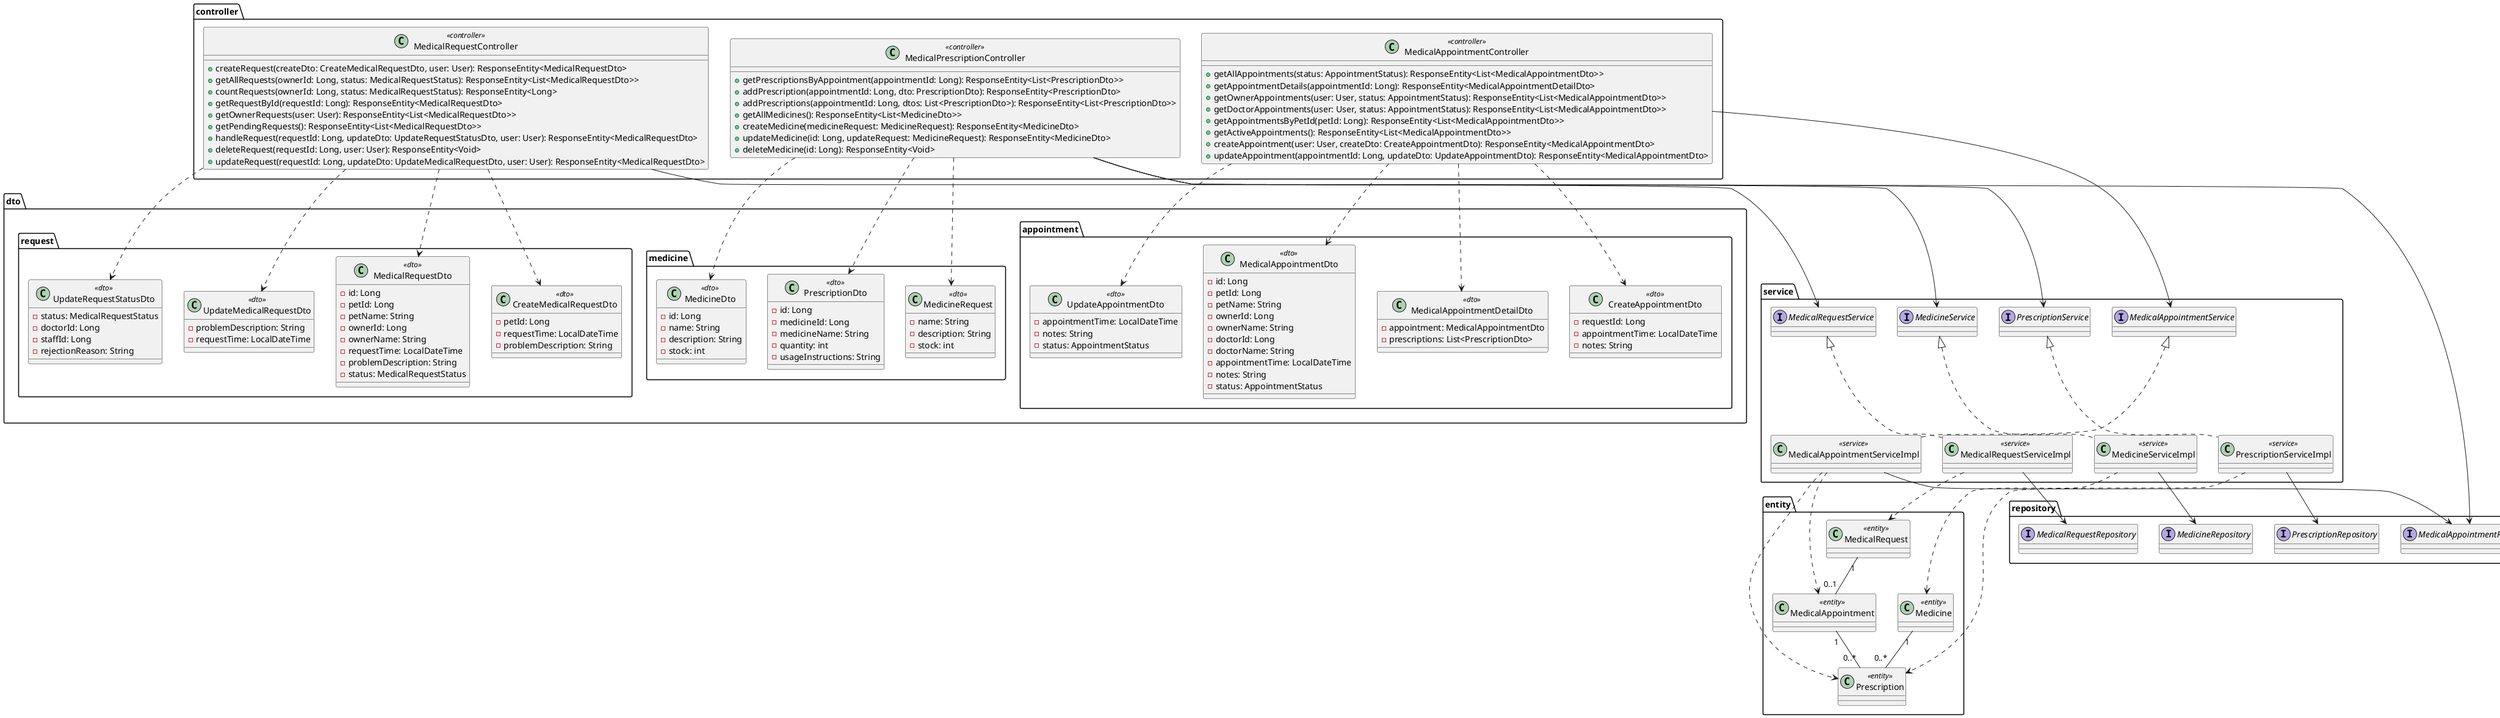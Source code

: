 @startuml
' Medical Module Class Diagram

package "dto" {
    package "appointment" {
        class CreateAppointmentDto <<dto>> {
            - requestId: Long
            - appointmentTime: LocalDateTime
            - notes: String
        }
        class MedicalAppointmentDetailDto <<dto>> {
            - appointment: MedicalAppointmentDto
            - prescriptions: List<PrescriptionDto>
        }
        class MedicalAppointmentDto <<dto>> {
            - id: Long
            - petId: Long
            - petName: String
            - ownerId: Long
            - ownerName: String
            - doctorId: Long
            - doctorName: String
            - appointmentTime: LocalDateTime
            - notes: String
            - status: AppointmentStatus
        }
        class UpdateAppointmentDto <<dto>> {
            - appointmentTime: LocalDateTime
            - notes: String
            - status: AppointmentStatus
        }
    }

    package "medicine" {
        class MedicineDto <<dto>> {
            - id: Long
            - name: String
            - description: String
            - stock: int
        }
        class MedicineRequest <<dto>> {
            - name: String
            - description: String
            - stock: int
        }
        class PrescriptionDto <<dto>> {
            - id: Long
            - medicineId: Long
            - medicineName: String
            - quantity: int
            - usageInstructions: String
        }
    }

    package "request" {
        class CreateMedicalRequestDto <<dto>> {
            - petId: Long
            - requestTime: LocalDateTime
            - problemDescription: String
        }
        class MedicalRequestDto <<dto>> {
            - id: Long
            - petId: Long
            - petName: String
            - ownerId: Long
            - ownerName: String
            - requestTime: LocalDateTime
            - problemDescription: String
            - status: MedicalRequestStatus
        }
        class UpdateMedicalRequestDto <<dto>> {
            - problemDescription: String
            - requestTime: LocalDateTime
        }
        class UpdateRequestStatusDto <<dto>> {
            - status: MedicalRequestStatus
            - doctorId: Long
            - staffId: Long
            - rejectionReason: String
        }
    }
}

package "entity" {
    class MedicalAppointment <<entity>>
    class MedicalRequest <<entity>>
    class Medicine <<entity>>
    class Prescription <<entity>>
}

package "controller" {
    class MedicalAppointmentController <<controller>> {
        + getAllAppointments(status: AppointmentStatus): ResponseEntity<List<MedicalAppointmentDto>>
        + getAppointmentDetails(appointmentId: Long): ResponseEntity<MedicalAppointmentDetailDto>
        + getOwnerAppointments(user: User, status: AppointmentStatus): ResponseEntity<List<MedicalAppointmentDto>>
        + getDoctorAppointments(user: User, status: AppointmentStatus): ResponseEntity<List<MedicalAppointmentDto>>
        + getAppointmentsByPetId(petId: Long): ResponseEntity<List<MedicalAppointmentDto>>
        + getActiveAppointments(): ResponseEntity<List<MedicalAppointmentDto>>
        + createAppointment(user: User, createDto: CreateAppointmentDto): ResponseEntity<MedicalAppointmentDto>
        + updateAppointment(appointmentId: Long, updateDto: UpdateAppointmentDto): ResponseEntity<MedicalAppointmentDto>
    }
    class MedicalPrescriptionController <<controller>> {
        + getPrescriptionsByAppointment(appointmentId: Long): ResponseEntity<List<PrescriptionDto>>
        + addPrescription(appointmentId: Long, dto: PrescriptionDto): ResponseEntity<PrescriptionDto>
        + addPrescriptions(appointmentId: Long, dtos: List<PrescriptionDto>): ResponseEntity<List<PrescriptionDto>>
        + getAllMedicines(): ResponseEntity<List<MedicineDto>>
        + createMedicine(medicineRequest: MedicineRequest): ResponseEntity<MedicineDto>
        + updateMedicine(id: Long, updateRequest: MedicineRequest): ResponseEntity<MedicineDto>
        + deleteMedicine(id: Long): ResponseEntity<Void>
    }
    class MedicalRequestController <<controller>> {
        + createRequest(createDto: CreateMedicalRequestDto, user: User): ResponseEntity<MedicalRequestDto>
        + getAllRequests(ownerId: Long, status: MedicalRequestStatus): ResponseEntity<List<MedicalRequestDto>>
        + countRequests(ownerId: Long, status: MedicalRequestStatus): ResponseEntity<Long>
        + getRequestById(requestId: Long): ResponseEntity<MedicalRequestDto>
        + getOwnerRequests(user: User): ResponseEntity<List<MedicalRequestDto>>
        + getPendingRequests(): ResponseEntity<List<MedicalRequestDto>>
        + handleRequest(requestId: Long, updateDto: UpdateRequestStatusDto, user: User): ResponseEntity<MedicalRequestDto>
        + deleteRequest(requestId: Long, user: User): ResponseEntity<Void>
        + updateRequest(requestId: Long, updateDto: UpdateMedicalRequestDto, user: User): ResponseEntity<MedicalRequestDto>
    }
}

package "service" {
    interface MedicalAppointmentService
    interface MedicalRequestService
    interface MedicineService
    interface PrescriptionService

    class MedicalAppointmentServiceImpl <<service>>
    class MedicalRequestServiceImpl <<service>>
    class MedicineServiceImpl <<service>>
    class PrescriptionServiceImpl <<service>>
}

package "repository" {
    interface MedicalAppointmentRepository
    interface MedicalRequestRepository
    interface MedicineRepository
    interface PrescriptionRepository
}

' Relationships
MedicalAppointmentController --> MedicalAppointmentService
MedicalAppointmentServiceImpl .up.|> MedicalAppointmentService
MedicalAppointmentServiceImpl --> MedicalAppointmentRepository
MedicalAppointmentServiceImpl ..> MedicalAppointment
MedicalAppointmentServiceImpl ..> Prescription
MedicalAppointmentController ..> CreateAppointmentDto
MedicalAppointmentController ..> UpdateAppointmentDto
MedicalAppointmentController ..> MedicalAppointmentDto
MedicalAppointmentController ..> MedicalAppointmentDetailDto

MedicalRequestController --> MedicalRequestService
MedicalRequestServiceImpl .up.|> MedicalRequestService
MedicalRequestServiceImpl --> MedicalRequestRepository
MedicalRequestServiceImpl ..> MedicalRequest
MedicalRequestController ..> CreateMedicalRequestDto
MedicalRequestController ..> UpdateMedicalRequestDto
MedicalRequestController ..> UpdateRequestStatusDto
MedicalRequestController ..> MedicalRequestDto

MedicalPrescriptionController --> PrescriptionService
MedicalPrescriptionController --> MedicineService
MedicalPrescriptionController --> MedicalAppointmentRepository
PrescriptionServiceImpl .up.|> PrescriptionService
PrescriptionServiceImpl --> PrescriptionRepository
PrescriptionServiceImpl ..> Prescription
MedicineServiceImpl .up.|> MedicineService
MedicineServiceImpl --> MedicineRepository
MedicineServiceImpl ..> Medicine
MedicalPrescriptionController ..> PrescriptionDto
MedicalPrescriptionController ..> MedicineDto
MedicalPrescriptionController ..> MedicineRequest

MedicalAppointment "1" -- "0..*" Prescription
MedicalRequest "1" -- "0..1" MedicalAppointment
Medicine "1" -- "0..*" Prescription

@enduml 